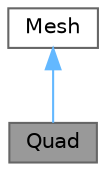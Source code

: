digraph "Quad"
{
 // LATEX_PDF_SIZE
  bgcolor="transparent";
  edge [fontname=Helvetica,fontsize=10,labelfontname=Helvetica,labelfontsize=10];
  node [fontname=Helvetica,fontsize=10,shape=box,height=0.2,width=0.4];
  Node1 [id="Node000001",label="Quad",height=0.2,width=0.4,color="gray40", fillcolor="grey60", style="filled", fontcolor="black",tooltip="Quad class for representing a 2D quad mesh."];
  Node2 -> Node1 [id="edge1_Node000001_Node000002",dir="back",color="steelblue1",style="solid",tooltip=" "];
  Node2 [id="Node000002",label="Mesh",height=0.2,width=0.4,color="gray40", fillcolor="white", style="filled",URL="$dc/dbe/class_mesh.html",tooltip="Represents a 3D mesh loaded from an OBJ file."];
}
